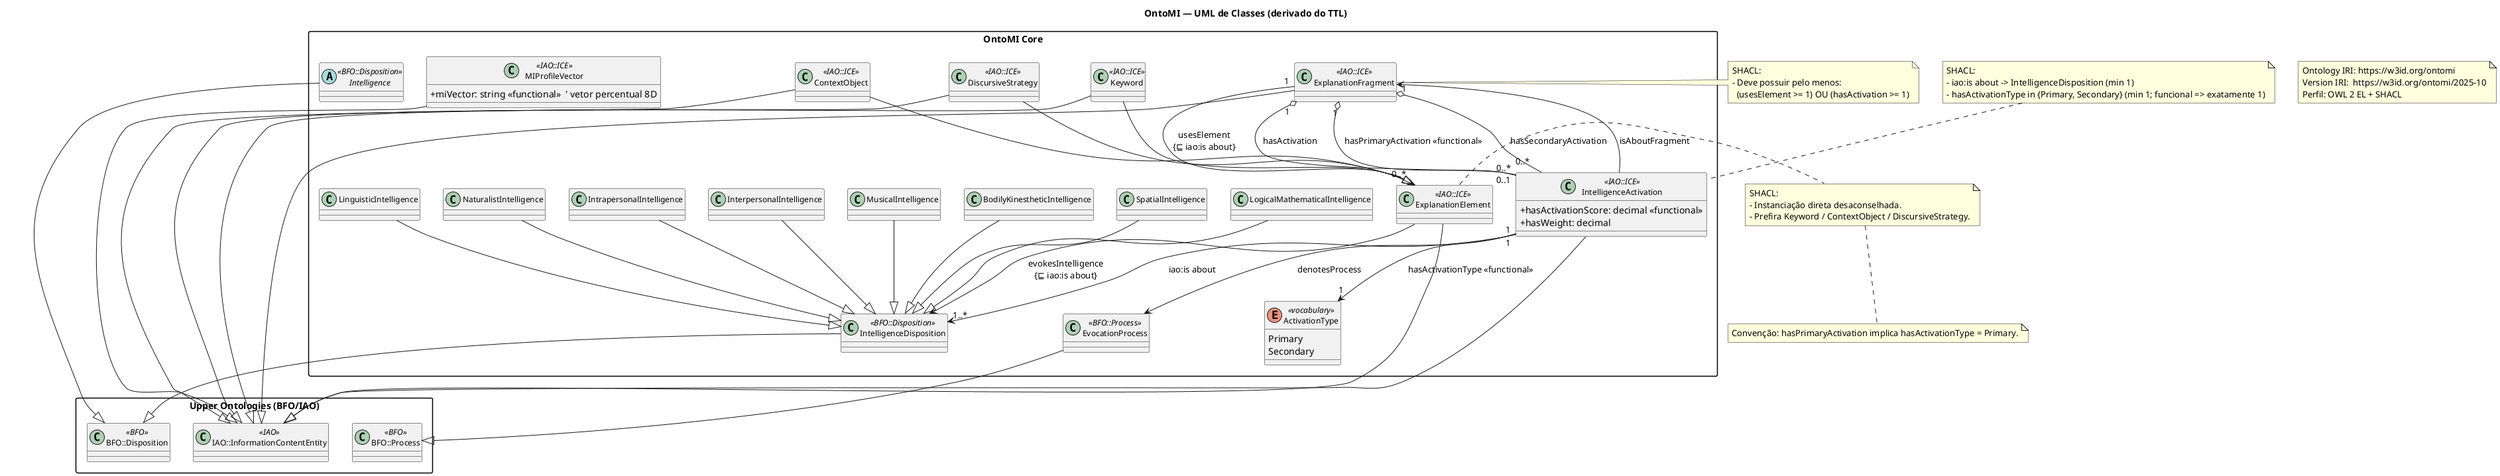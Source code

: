 @startuml
title OntoMI — UML de Classes (derivado do TTL)

skinparam packageStyle rectangle
skinparam classAttributeIconSize 0
skinparam classFontSize 12

note as N0
Ontology IRI: https://w3id.org/ontomi
Version IRI:  https://w3id.org/ontomi/2025-10
Perfil: OWL 2 EL + SHACL
end note

package "Upper Ontologies (BFO/IAO)" {
  class "BFO::Process" as BFO_Process <<BFO>> {}
  class "BFO::Disposition" as BFO_Disposition <<BFO>> {}
  class "IAO::InformationContentEntity" as IAO_ICE <<IAO>> {}
}

package "OntoMI Core" {
  abstract class Intelligence <<BFO::Disposition>> {}
  class IntelligenceDisposition <<BFO::Disposition>> {}
  Intelligence --|> BFO_Disposition
  IntelligenceDisposition --|> BFO_Disposition

  class LinguisticIntelligence
  class LogicalMathematicalIntelligence
  class SpatialIntelligence
  class BodilyKinestheticIntelligence
  class MusicalIntelligence
  class InterpersonalIntelligence
  class IntrapersonalIntelligence
  class NaturalistIntelligence

  LinguisticIntelligence --|> IntelligenceDisposition
  LogicalMathematicalIntelligence --|> IntelligenceDisposition
  SpatialIntelligence --|> IntelligenceDisposition
  BodilyKinestheticIntelligence --|> IntelligenceDisposition
  MusicalIntelligence --|> IntelligenceDisposition
  InterpersonalIntelligence --|> IntelligenceDisposition
  IntrapersonalIntelligence --|> IntelligenceDisposition
  NaturalistIntelligence --|> IntelligenceDisposition

  class ExplanationElement <<IAO::ICE>> {}
  class Keyword <<IAO::ICE>> {}
  class ContextObject <<IAO::ICE>> {}
  class DiscursiveStrategy <<IAO::ICE>> {}
  Keyword --|> ExplanationElement
  ContextObject --|> ExplanationElement
  DiscursiveStrategy --|> ExplanationElement
  ExplanationElement --|> IAO_ICE
  Keyword --|> IAO_ICE
  ContextObject --|> IAO_ICE
  DiscursiveStrategy --|> IAO_ICE

  class ExplanationFragment <<IAO::ICE>> {}
  ExplanationFragment --|> IAO_ICE

  class IntelligenceActivation <<IAO::ICE>> {
    +hasActivationScore: decimal <<functional>>
    +hasWeight: decimal
  }
  IntelligenceActivation --|> IAO_ICE

  class EvocationProcess <<BFO::Process>> {}
  EvocationProcess --|> BFO_Process

  class MIProfileVector <<IAO::ICE>> {
    +miVector: string <<functional>>  ' vetor percentual 8D
  }
  MIProfileVector --|> IAO_ICE

  enum ActivationType <<vocabulary>> {
    Primary
    Secondary
  }
}

' Propriedades como associações
ExplanationFragment "1" --> "0..*" ExplanationElement : usesElement\n{⊑ iao:is about}
ExplanationElement --> IntelligenceDisposition : evokesIntelligence\n{⊑ iao:is about}
ExplanationFragment "1" o-- "0..*" IntelligenceActivation : hasActivation
ExplanationFragment "1" o-- "0..1" IntelligenceActivation : hasPrimaryActivation <<functional>>
ExplanationFragment "1" o-- "0..*" IntelligenceActivation : hasSecondaryActivation
IntelligenceActivation --> ExplanationFragment : isAboutFragment
IntelligenceActivation "1" --> "1..*" IntelligenceDisposition : iao:is about
IntelligenceActivation --> EvocationProcess : denotesProcess
IntelligenceActivation "1" --> "1" ActivationType : hasActivationType <<functional>>

' Notas de conformidade SHACL
note top of IntelligenceActivation
SHACL:
- iao:is about -> IntelligenceDisposition (min 1)
- hasActivationType in {Primary, Secondary} (min 1; funcional => exatamente 1)
end note

note right of ExplanationFragment
SHACL:
- Deve possuir pelo menos:
  (usesElement >= 1) OU (hasActivation >= 1)
end note

note right of ExplanationElement
SHACL:
- Instanciação direta desaconselhada.
- Prefira Keyword / ContextObject / DiscursiveStrategy.
end note

' Convenção documentada
note bottom
Convenção: hasPrimaryActivation implica hasActivationType = Primary.
end note

@enduml
